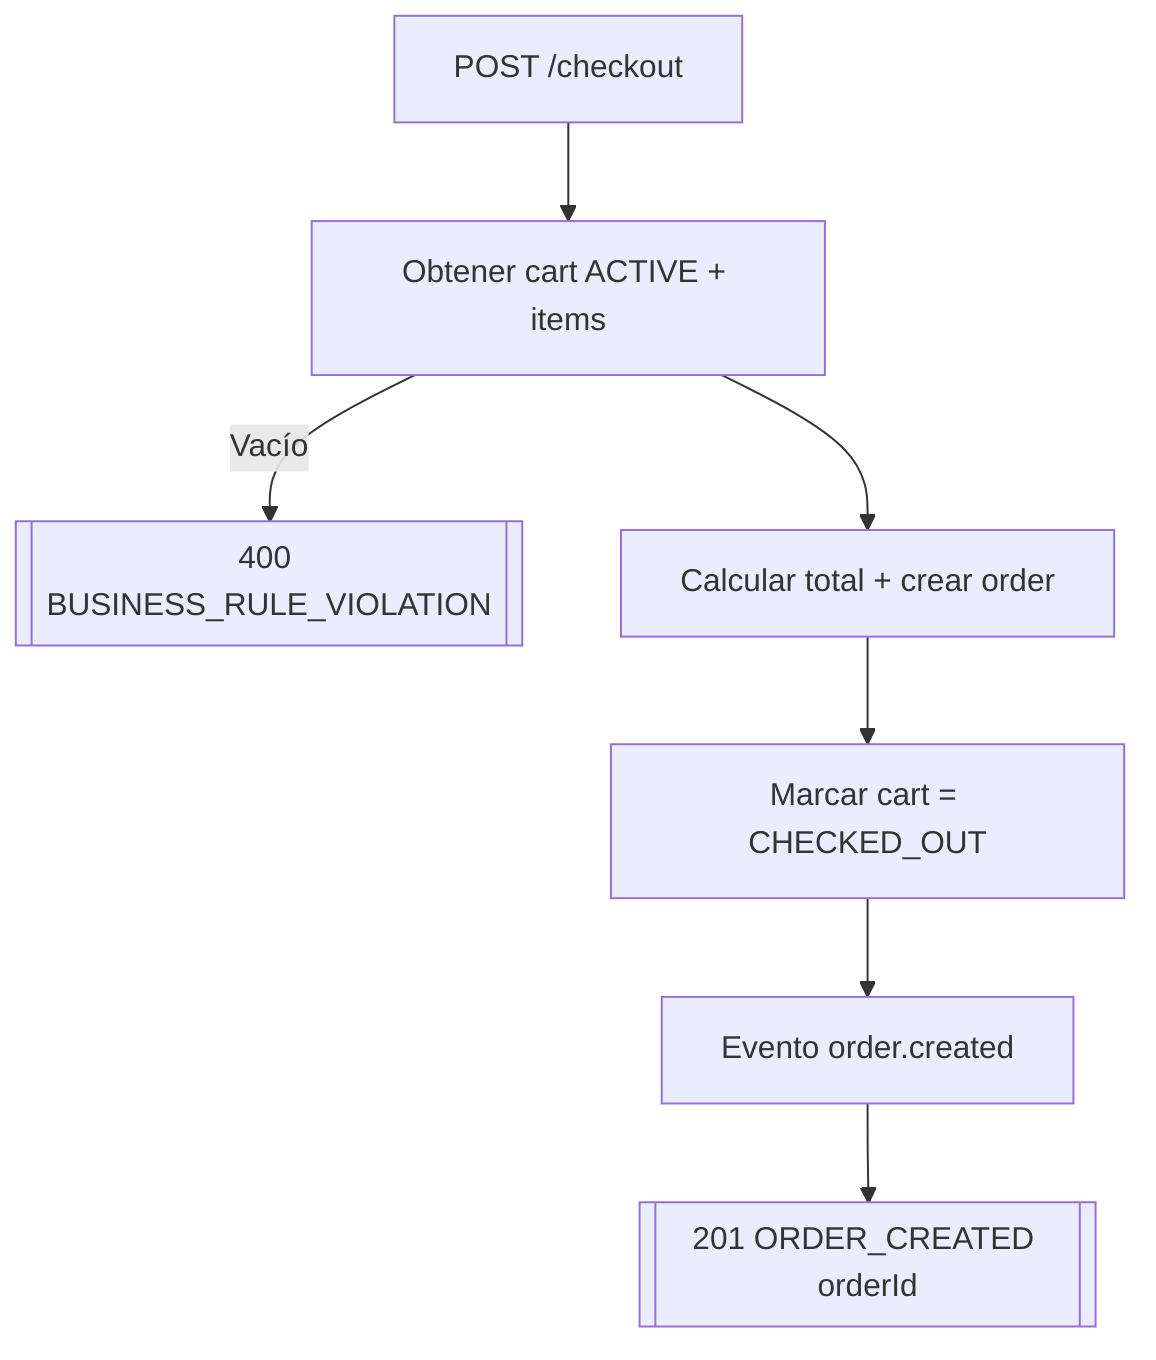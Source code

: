 flowchart TD
  A[POST /checkout] --> B[Obtener cart ACTIVE + items]
  B -->|Vacío| E[[400 BUSINESS_RULE_VIOLATION]]
  B --> C[Calcular total + crear order]
  C --> D[Marcar cart = CHECKED_OUT]
  D --> F[Evento order.created]
  F --> G[[201 ORDER_CREATED orderId]]
